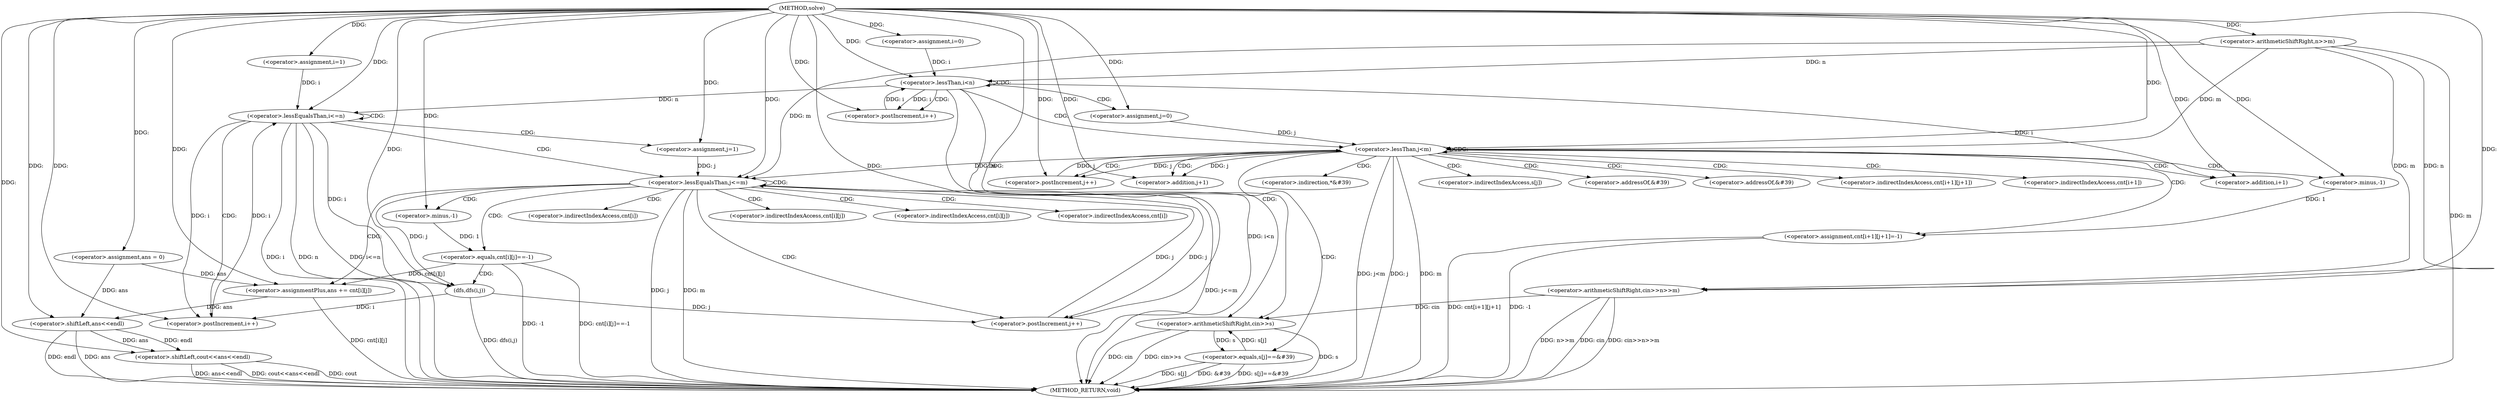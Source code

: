 digraph "solve" {  
"1000155" [label = "(METHOD,solve)" ]
"1000259" [label = "(METHOD_RETURN,void)" ]
"1000157" [label = "(<operator>.arithmeticShiftRight,cin>>n>>m)" ]
"1000210" [label = "(<operator>.assignment,ans = 0)" ]
"1000254" [label = "(<operator>.shiftLeft,cout<<ans<<endl)" ]
"1000164" [label = "(<operator>.assignment,i=0)" ]
"1000167" [label = "(<operator>.lessThan,i<n)" ]
"1000170" [label = "(<operator>.postIncrement,i++)" ]
"1000215" [label = "(<operator>.assignment,i=1)" ]
"1000218" [label = "(<operator>.lessEqualsThan,i<=n)" ]
"1000221" [label = "(<operator>.postIncrement,i++)" ]
"1000159" [label = "(<operator>.arithmeticShiftRight,n>>m)" ]
"1000174" [label = "(<operator>.arithmeticShiftRight,cin>>s)" ]
"1000256" [label = "(<operator>.shiftLeft,ans<<endl)" ]
"1000179" [label = "(<operator>.assignment,j=0)" ]
"1000182" [label = "(<operator>.lessThan,j<m)" ]
"1000185" [label = "(<operator>.postIncrement,j++)" ]
"1000226" [label = "(<operator>.assignment,j=1)" ]
"1000229" [label = "(<operator>.lessEqualsThan,j<=m)" ]
"1000232" [label = "(<operator>.postIncrement,j++)" ]
"1000188" [label = "(<operator>.equals,s[j]==&#39)" ]
"1000197" [label = "(<operator>.assignment,cnt[i+1][j+1]=-1)" ]
"1000247" [label = "(<operator>.assignmentPlus,ans += cnt[i][j])" ]
"1000236" [label = "(<operator>.equals,cnt[i][j]==-1)" ]
"1000244" [label = "(dfs,dfs(i,j))" ]
"1000207" [label = "(<operator>.minus,-1)" ]
"1000204" [label = "(<operator>.addition,j+1)" ]
"1000242" [label = "(<operator>.minus,-1)" ]
"1000201" [label = "(<operator>.addition,i+1)" ]
"1000194" [label = "(<operator>.indirection,*&#39)" ]
"1000189" [label = "(<operator>.indirectIndexAccess,s[j])" ]
"1000192" [label = "(<operator>.addressOf,&#39)" ]
"1000195" [label = "(<operator>.addressOf,&#39)" ]
"1000198" [label = "(<operator>.indirectIndexAccess,cnt[i+1][j+1])" ]
"1000249" [label = "(<operator>.indirectIndexAccess,cnt[i][j])" ]
"1000199" [label = "(<operator>.indirectIndexAccess,cnt[i+1])" ]
"1000237" [label = "(<operator>.indirectIndexAccess,cnt[i][j])" ]
"1000250" [label = "(<operator>.indirectIndexAccess,cnt[i])" ]
"1000238" [label = "(<operator>.indirectIndexAccess,cnt[i])" ]
  "1000157" -> "1000259"  [ label = "DDG: cin"] 
  "1000159" -> "1000259"  [ label = "DDG: m"] 
  "1000157" -> "1000259"  [ label = "DDG: n>>m"] 
  "1000157" -> "1000259"  [ label = "DDG: cin>>n>>m"] 
  "1000167" -> "1000259"  [ label = "DDG: i<n"] 
  "1000218" -> "1000259"  [ label = "DDG: i"] 
  "1000218" -> "1000259"  [ label = "DDG: n"] 
  "1000218" -> "1000259"  [ label = "DDG: i<=n"] 
  "1000256" -> "1000259"  [ label = "DDG: ans"] 
  "1000254" -> "1000259"  [ label = "DDG: ans<<endl"] 
  "1000254" -> "1000259"  [ label = "DDG: cout<<ans<<endl"] 
  "1000229" -> "1000259"  [ label = "DDG: j"] 
  "1000229" -> "1000259"  [ label = "DDG: m"] 
  "1000229" -> "1000259"  [ label = "DDG: j<=m"] 
  "1000236" -> "1000259"  [ label = "DDG: -1"] 
  "1000236" -> "1000259"  [ label = "DDG: cnt[i][j]==-1"] 
  "1000244" -> "1000259"  [ label = "DDG: dfs(i,j)"] 
  "1000247" -> "1000259"  [ label = "DDG: cnt[i][j]"] 
  "1000174" -> "1000259"  [ label = "DDG: cin"] 
  "1000174" -> "1000259"  [ label = "DDG: s"] 
  "1000174" -> "1000259"  [ label = "DDG: cin>>s"] 
  "1000182" -> "1000259"  [ label = "DDG: j"] 
  "1000182" -> "1000259"  [ label = "DDG: m"] 
  "1000182" -> "1000259"  [ label = "DDG: j<m"] 
  "1000188" -> "1000259"  [ label = "DDG: s[j]"] 
  "1000188" -> "1000259"  [ label = "DDG: &#39"] 
  "1000188" -> "1000259"  [ label = "DDG: s[j]==&#39"] 
  "1000197" -> "1000259"  [ label = "DDG: cnt[i+1][j+1]"] 
  "1000197" -> "1000259"  [ label = "DDG: -1"] 
  "1000254" -> "1000259"  [ label = "DDG: cout"] 
  "1000256" -> "1000259"  [ label = "DDG: endl"] 
  "1000155" -> "1000210"  [ label = "DDG: "] 
  "1000155" -> "1000157"  [ label = "DDG: "] 
  "1000159" -> "1000157"  [ label = "DDG: m"] 
  "1000159" -> "1000157"  [ label = "DDG: n"] 
  "1000155" -> "1000164"  [ label = "DDG: "] 
  "1000155" -> "1000215"  [ label = "DDG: "] 
  "1000155" -> "1000254"  [ label = "DDG: "] 
  "1000256" -> "1000254"  [ label = "DDG: endl"] 
  "1000256" -> "1000254"  [ label = "DDG: ans"] 
  "1000155" -> "1000159"  [ label = "DDG: "] 
  "1000164" -> "1000167"  [ label = "DDG: i"] 
  "1000170" -> "1000167"  [ label = "DDG: i"] 
  "1000155" -> "1000167"  [ label = "DDG: "] 
  "1000159" -> "1000167"  [ label = "DDG: n"] 
  "1000167" -> "1000170"  [ label = "DDG: i"] 
  "1000155" -> "1000170"  [ label = "DDG: "] 
  "1000215" -> "1000218"  [ label = "DDG: i"] 
  "1000221" -> "1000218"  [ label = "DDG: i"] 
  "1000155" -> "1000218"  [ label = "DDG: "] 
  "1000167" -> "1000218"  [ label = "DDG: n"] 
  "1000218" -> "1000221"  [ label = "DDG: i"] 
  "1000244" -> "1000221"  [ label = "DDG: i"] 
  "1000155" -> "1000221"  [ label = "DDG: "] 
  "1000210" -> "1000256"  [ label = "DDG: ans"] 
  "1000247" -> "1000256"  [ label = "DDG: ans"] 
  "1000155" -> "1000256"  [ label = "DDG: "] 
  "1000157" -> "1000174"  [ label = "DDG: cin"] 
  "1000155" -> "1000174"  [ label = "DDG: "] 
  "1000188" -> "1000174"  [ label = "DDG: s[j]"] 
  "1000155" -> "1000179"  [ label = "DDG: "] 
  "1000155" -> "1000226"  [ label = "DDG: "] 
  "1000179" -> "1000182"  [ label = "DDG: j"] 
  "1000185" -> "1000182"  [ label = "DDG: j"] 
  "1000155" -> "1000182"  [ label = "DDG: "] 
  "1000159" -> "1000182"  [ label = "DDG: m"] 
  "1000155" -> "1000185"  [ label = "DDG: "] 
  "1000182" -> "1000185"  [ label = "DDG: j"] 
  "1000207" -> "1000197"  [ label = "DDG: 1"] 
  "1000226" -> "1000229"  [ label = "DDG: j"] 
  "1000232" -> "1000229"  [ label = "DDG: j"] 
  "1000155" -> "1000229"  [ label = "DDG: "] 
  "1000159" -> "1000229"  [ label = "DDG: m"] 
  "1000182" -> "1000229"  [ label = "DDG: m"] 
  "1000229" -> "1000232"  [ label = "DDG: j"] 
  "1000244" -> "1000232"  [ label = "DDG: j"] 
  "1000155" -> "1000232"  [ label = "DDG: "] 
  "1000236" -> "1000247"  [ label = "DDG: cnt[i][j]"] 
  "1000174" -> "1000188"  [ label = "DDG: s"] 
  "1000210" -> "1000247"  [ label = "DDG: ans"] 
  "1000155" -> "1000247"  [ label = "DDG: "] 
  "1000155" -> "1000207"  [ label = "DDG: "] 
  "1000242" -> "1000236"  [ label = "DDG: 1"] 
  "1000218" -> "1000244"  [ label = "DDG: i"] 
  "1000155" -> "1000244"  [ label = "DDG: "] 
  "1000229" -> "1000244"  [ label = "DDG: j"] 
  "1000182" -> "1000204"  [ label = "DDG: j"] 
  "1000155" -> "1000204"  [ label = "DDG: "] 
  "1000155" -> "1000242"  [ label = "DDG: "] 
  "1000167" -> "1000201"  [ label = "DDG: i"] 
  "1000155" -> "1000201"  [ label = "DDG: "] 
  "1000167" -> "1000174"  [ label = "CDG: "] 
  "1000167" -> "1000182"  [ label = "CDG: "] 
  "1000167" -> "1000167"  [ label = "CDG: "] 
  "1000167" -> "1000170"  [ label = "CDG: "] 
  "1000167" -> "1000179"  [ label = "CDG: "] 
  "1000218" -> "1000221"  [ label = "CDG: "] 
  "1000218" -> "1000229"  [ label = "CDG: "] 
  "1000218" -> "1000218"  [ label = "CDG: "] 
  "1000218" -> "1000226"  [ label = "CDG: "] 
  "1000182" -> "1000199"  [ label = "CDG: "] 
  "1000182" -> "1000182"  [ label = "CDG: "] 
  "1000182" -> "1000195"  [ label = "CDG: "] 
  "1000182" -> "1000197"  [ label = "CDG: "] 
  "1000182" -> "1000204"  [ label = "CDG: "] 
  "1000182" -> "1000189"  [ label = "CDG: "] 
  "1000182" -> "1000188"  [ label = "CDG: "] 
  "1000182" -> "1000207"  [ label = "CDG: "] 
  "1000182" -> "1000201"  [ label = "CDG: "] 
  "1000182" -> "1000194"  [ label = "CDG: "] 
  "1000182" -> "1000192"  [ label = "CDG: "] 
  "1000182" -> "1000198"  [ label = "CDG: "] 
  "1000182" -> "1000185"  [ label = "CDG: "] 
  "1000229" -> "1000247"  [ label = "CDG: "] 
  "1000229" -> "1000238"  [ label = "CDG: "] 
  "1000229" -> "1000229"  [ label = "CDG: "] 
  "1000229" -> "1000236"  [ label = "CDG: "] 
  "1000229" -> "1000242"  [ label = "CDG: "] 
  "1000229" -> "1000237"  [ label = "CDG: "] 
  "1000229" -> "1000250"  [ label = "CDG: "] 
  "1000229" -> "1000249"  [ label = "CDG: "] 
  "1000229" -> "1000232"  [ label = "CDG: "] 
  "1000236" -> "1000244"  [ label = "CDG: "] 
}
